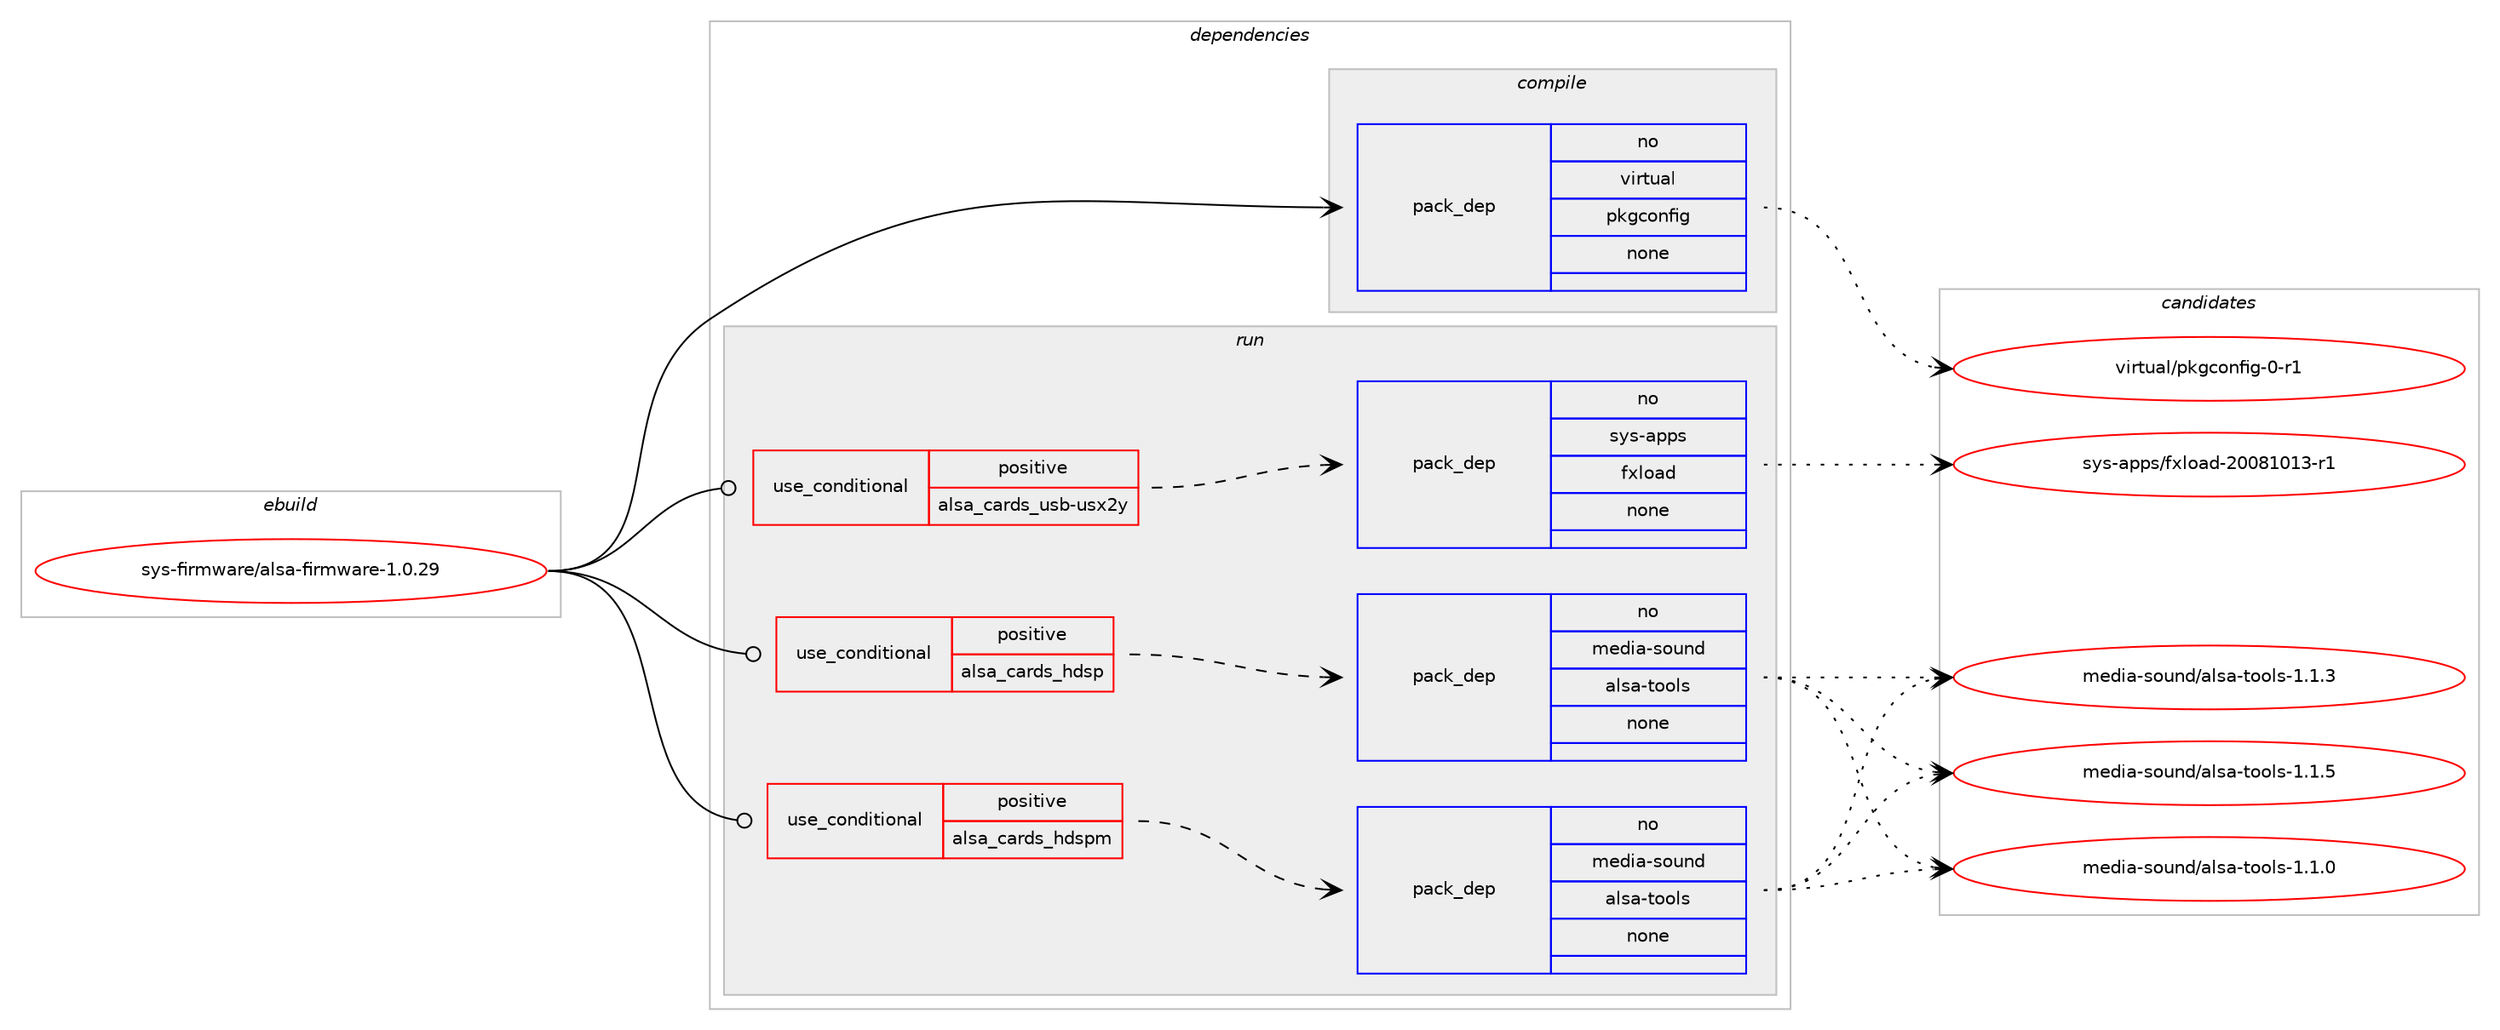 digraph prolog {

# *************
# Graph options
# *************

newrank=true;
concentrate=true;
compound=true;
graph [rankdir=LR,fontname=Helvetica,fontsize=10,ranksep=1.5];#, ranksep=2.5, nodesep=0.2];
edge  [arrowhead=vee];
node  [fontname=Helvetica,fontsize=10];

# **********
# The ebuild
# **********

subgraph cluster_leftcol {
color=gray;
rank=same;
label=<<i>ebuild</i>>;
id [label="sys-firmware/alsa-firmware-1.0.29", color=red, width=4, href="../sys-firmware/alsa-firmware-1.0.29.svg"];
}

# ****************
# The dependencies
# ****************

subgraph cluster_midcol {
color=gray;
label=<<i>dependencies</i>>;
subgraph cluster_compile {
fillcolor="#eeeeee";
style=filled;
label=<<i>compile</i>>;
subgraph pack7202 {
dependency8284 [label=<<TABLE BORDER="0" CELLBORDER="1" CELLSPACING="0" CELLPADDING="4" WIDTH="220"><TR><TD ROWSPAN="6" CELLPADDING="30">pack_dep</TD></TR><TR><TD WIDTH="110">no</TD></TR><TR><TD>virtual</TD></TR><TR><TD>pkgconfig</TD></TR><TR><TD>none</TD></TR><TR><TD></TD></TR></TABLE>>, shape=none, color=blue];
}
id:e -> dependency8284:w [weight=20,style="solid",arrowhead="vee"];
}
subgraph cluster_compileandrun {
fillcolor="#eeeeee";
style=filled;
label=<<i>compile and run</i>>;
}
subgraph cluster_run {
fillcolor="#eeeeee";
style=filled;
label=<<i>run</i>>;
subgraph cond1018 {
dependency8285 [label=<<TABLE BORDER="0" CELLBORDER="1" CELLSPACING="0" CELLPADDING="4"><TR><TD ROWSPAN="3" CELLPADDING="10">use_conditional</TD></TR><TR><TD>positive</TD></TR><TR><TD>alsa_cards_hdsp</TD></TR></TABLE>>, shape=none, color=red];
subgraph pack7203 {
dependency8286 [label=<<TABLE BORDER="0" CELLBORDER="1" CELLSPACING="0" CELLPADDING="4" WIDTH="220"><TR><TD ROWSPAN="6" CELLPADDING="30">pack_dep</TD></TR><TR><TD WIDTH="110">no</TD></TR><TR><TD>media-sound</TD></TR><TR><TD>alsa-tools</TD></TR><TR><TD>none</TD></TR><TR><TD></TD></TR></TABLE>>, shape=none, color=blue];
}
dependency8285:e -> dependency8286:w [weight=20,style="dashed",arrowhead="vee"];
}
id:e -> dependency8285:w [weight=20,style="solid",arrowhead="odot"];
subgraph cond1019 {
dependency8287 [label=<<TABLE BORDER="0" CELLBORDER="1" CELLSPACING="0" CELLPADDING="4"><TR><TD ROWSPAN="3" CELLPADDING="10">use_conditional</TD></TR><TR><TD>positive</TD></TR><TR><TD>alsa_cards_hdspm</TD></TR></TABLE>>, shape=none, color=red];
subgraph pack7204 {
dependency8288 [label=<<TABLE BORDER="0" CELLBORDER="1" CELLSPACING="0" CELLPADDING="4" WIDTH="220"><TR><TD ROWSPAN="6" CELLPADDING="30">pack_dep</TD></TR><TR><TD WIDTH="110">no</TD></TR><TR><TD>media-sound</TD></TR><TR><TD>alsa-tools</TD></TR><TR><TD>none</TD></TR><TR><TD></TD></TR></TABLE>>, shape=none, color=blue];
}
dependency8287:e -> dependency8288:w [weight=20,style="dashed",arrowhead="vee"];
}
id:e -> dependency8287:w [weight=20,style="solid",arrowhead="odot"];
subgraph cond1020 {
dependency8289 [label=<<TABLE BORDER="0" CELLBORDER="1" CELLSPACING="0" CELLPADDING="4"><TR><TD ROWSPAN="3" CELLPADDING="10">use_conditional</TD></TR><TR><TD>positive</TD></TR><TR><TD>alsa_cards_usb-usx2y</TD></TR></TABLE>>, shape=none, color=red];
subgraph pack7205 {
dependency8290 [label=<<TABLE BORDER="0" CELLBORDER="1" CELLSPACING="0" CELLPADDING="4" WIDTH="220"><TR><TD ROWSPAN="6" CELLPADDING="30">pack_dep</TD></TR><TR><TD WIDTH="110">no</TD></TR><TR><TD>sys-apps</TD></TR><TR><TD>fxload</TD></TR><TR><TD>none</TD></TR><TR><TD></TD></TR></TABLE>>, shape=none, color=blue];
}
dependency8289:e -> dependency8290:w [weight=20,style="dashed",arrowhead="vee"];
}
id:e -> dependency8289:w [weight=20,style="solid",arrowhead="odot"];
}
}

# **************
# The candidates
# **************

subgraph cluster_choices {
rank=same;
color=gray;
label=<<i>candidates</i>>;

subgraph choice7202 {
color=black;
nodesep=1;
choice11810511411611797108471121071039911111010210510345484511449 [label="virtual/pkgconfig-0-r1", color=red, width=4,href="../virtual/pkgconfig-0-r1.svg"];
dependency8284:e -> choice11810511411611797108471121071039911111010210510345484511449:w [style=dotted,weight="100"];
}
subgraph choice7203 {
color=black;
nodesep=1;
choice109101100105974511511111711010047971081159745116111111108115454946494648 [label="media-sound/alsa-tools-1.1.0", color=red, width=4,href="../media-sound/alsa-tools-1.1.0.svg"];
choice109101100105974511511111711010047971081159745116111111108115454946494651 [label="media-sound/alsa-tools-1.1.3", color=red, width=4,href="../media-sound/alsa-tools-1.1.3.svg"];
choice109101100105974511511111711010047971081159745116111111108115454946494653 [label="media-sound/alsa-tools-1.1.5", color=red, width=4,href="../media-sound/alsa-tools-1.1.5.svg"];
dependency8286:e -> choice109101100105974511511111711010047971081159745116111111108115454946494648:w [style=dotted,weight="100"];
dependency8286:e -> choice109101100105974511511111711010047971081159745116111111108115454946494651:w [style=dotted,weight="100"];
dependency8286:e -> choice109101100105974511511111711010047971081159745116111111108115454946494653:w [style=dotted,weight="100"];
}
subgraph choice7204 {
color=black;
nodesep=1;
choice109101100105974511511111711010047971081159745116111111108115454946494648 [label="media-sound/alsa-tools-1.1.0", color=red, width=4,href="../media-sound/alsa-tools-1.1.0.svg"];
choice109101100105974511511111711010047971081159745116111111108115454946494651 [label="media-sound/alsa-tools-1.1.3", color=red, width=4,href="../media-sound/alsa-tools-1.1.3.svg"];
choice109101100105974511511111711010047971081159745116111111108115454946494653 [label="media-sound/alsa-tools-1.1.5", color=red, width=4,href="../media-sound/alsa-tools-1.1.5.svg"];
dependency8288:e -> choice109101100105974511511111711010047971081159745116111111108115454946494648:w [style=dotted,weight="100"];
dependency8288:e -> choice109101100105974511511111711010047971081159745116111111108115454946494651:w [style=dotted,weight="100"];
dependency8288:e -> choice109101100105974511511111711010047971081159745116111111108115454946494653:w [style=dotted,weight="100"];
}
subgraph choice7205 {
color=black;
nodesep=1;
choice115121115459711211211547102120108111971004550484856494849514511449 [label="sys-apps/fxload-20081013-r1", color=red, width=4,href="../sys-apps/fxload-20081013-r1.svg"];
dependency8290:e -> choice115121115459711211211547102120108111971004550484856494849514511449:w [style=dotted,weight="100"];
}
}

}
